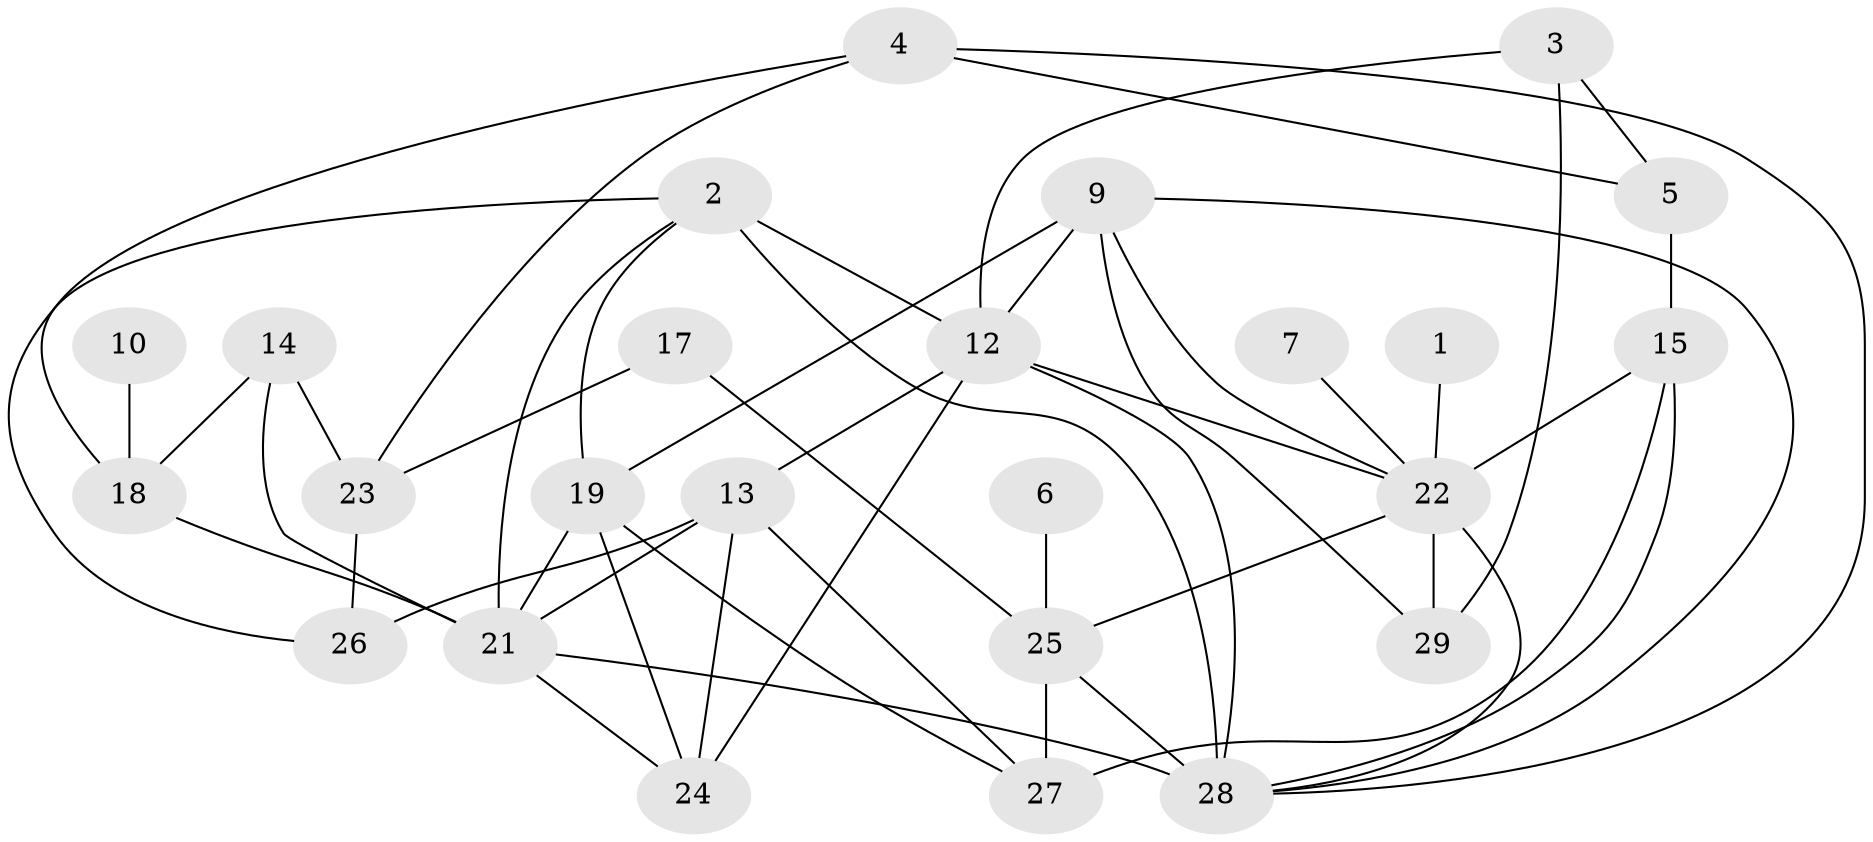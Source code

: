 // original degree distribution, {2: 0.3142857142857143, 4: 0.2, 3: 0.18571428571428572, 1: 0.11428571428571428, 6: 0.02857142857142857, 0: 0.05714285714285714, 5: 0.07142857142857142, 7: 0.02857142857142857}
// Generated by graph-tools (version 1.1) at 2025/35/03/04/25 23:35:44]
// undirected, 25 vertices, 50 edges
graph export_dot {
  node [color=gray90,style=filled];
  1;
  2;
  3;
  4;
  5;
  6;
  7;
  9;
  10;
  12;
  13;
  14;
  15;
  17;
  18;
  19;
  21;
  22;
  23;
  24;
  25;
  26;
  27;
  28;
  29;
  1 -- 22 [weight=1.0];
  2 -- 12 [weight=2.0];
  2 -- 19 [weight=1.0];
  2 -- 21 [weight=1.0];
  2 -- 26 [weight=1.0];
  2 -- 28 [weight=1.0];
  3 -- 5 [weight=1.0];
  3 -- 12 [weight=1.0];
  3 -- 29 [weight=1.0];
  4 -- 5 [weight=1.0];
  4 -- 18 [weight=1.0];
  4 -- 23 [weight=1.0];
  4 -- 28 [weight=1.0];
  5 -- 15 [weight=1.0];
  6 -- 25 [weight=2.0];
  7 -- 22 [weight=1.0];
  9 -- 12 [weight=1.0];
  9 -- 19 [weight=1.0];
  9 -- 22 [weight=1.0];
  9 -- 28 [weight=1.0];
  9 -- 29 [weight=1.0];
  10 -- 18 [weight=1.0];
  12 -- 13 [weight=1.0];
  12 -- 22 [weight=1.0];
  12 -- 24 [weight=2.0];
  12 -- 28 [weight=1.0];
  13 -- 21 [weight=2.0];
  13 -- 24 [weight=1.0];
  13 -- 26 [weight=2.0];
  13 -- 27 [weight=1.0];
  14 -- 18 [weight=1.0];
  14 -- 21 [weight=1.0];
  14 -- 23 [weight=1.0];
  15 -- 22 [weight=1.0];
  15 -- 27 [weight=1.0];
  15 -- 28 [weight=1.0];
  17 -- 23 [weight=1.0];
  17 -- 25 [weight=1.0];
  18 -- 21 [weight=1.0];
  19 -- 21 [weight=1.0];
  19 -- 24 [weight=1.0];
  19 -- 27 [weight=1.0];
  21 -- 24 [weight=1.0];
  21 -- 28 [weight=3.0];
  22 -- 25 [weight=1.0];
  22 -- 28 [weight=1.0];
  22 -- 29 [weight=1.0];
  23 -- 26 [weight=1.0];
  25 -- 27 [weight=2.0];
  25 -- 28 [weight=1.0];
}
